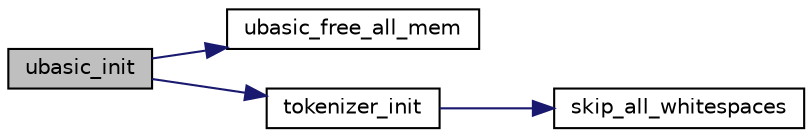 digraph G
{
  edge [fontname="Helvetica",fontsize="10",labelfontname="Helvetica",labelfontsize="10"];
  node [fontname="Helvetica",fontsize="10",shape=record];
  rankdir="LR";
  Node1 [label="ubasic_init",height=0.2,width=0.4,color="black", fillcolor="grey75", style="filled" fontcolor="black"];
  Node1 -> Node2 [color="midnightblue",fontsize="10",style="solid",fontname="Helvetica"];
  Node2 [label="ubasic_free_all_mem",height=0.2,width=0.4,color="black", fillcolor="white", style="filled",URL="$ubasic_8c.html#a2745fd71284fb02853d955dbe44240a8"];
  Node1 -> Node3 [color="midnightblue",fontsize="10",style="solid",fontname="Helvetica"];
  Node3 [label="tokenizer_init",height=0.2,width=0.4,color="black", fillcolor="white", style="filled",URL="$tokenizer_8c.html#ade2d47ca3371da8059f1bc33cbebc331"];
  Node3 -> Node4 [color="midnightblue",fontsize="10",style="solid",fontname="Helvetica"];
  Node4 [label="skip_all_whitespaces",height=0.2,width=0.4,color="black", fillcolor="white", style="filled",URL="$tokenizer_8c.html#a0ac73043946f7efab0d3a25fcbb53e58"];
}
